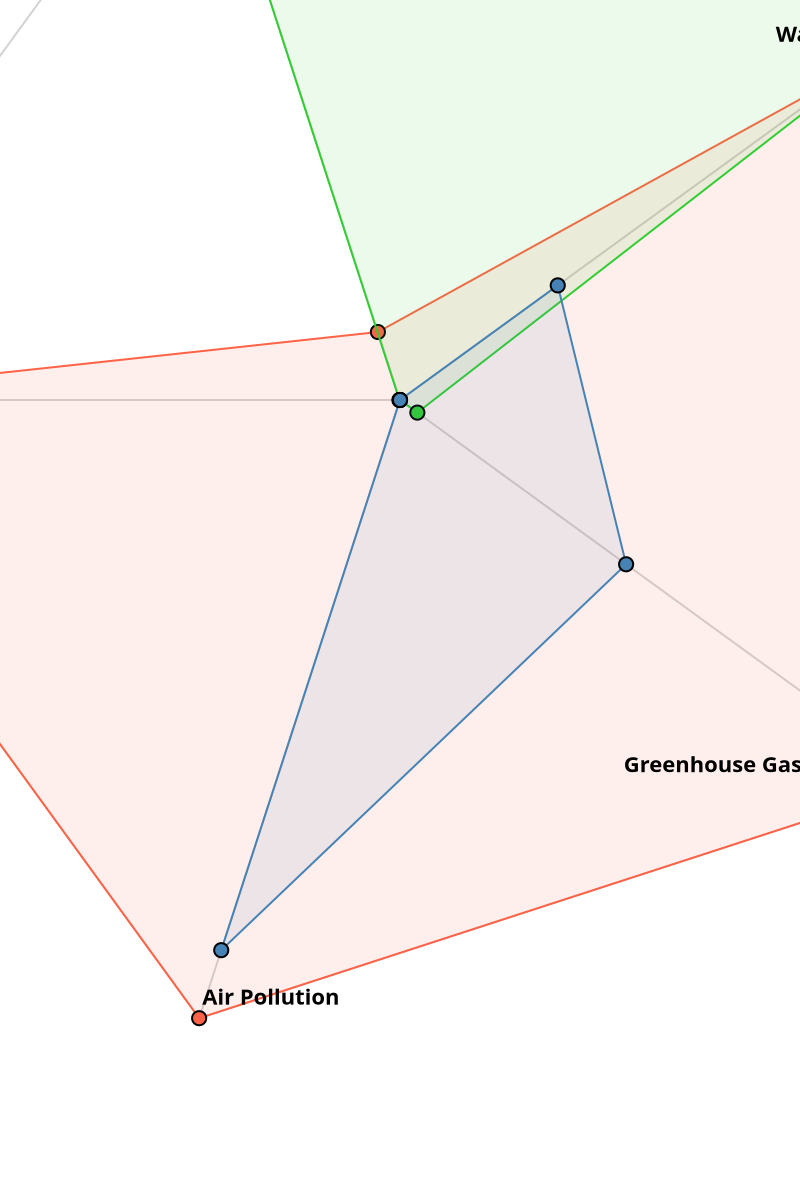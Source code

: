 {
  "$schema": "https://vega.github.io/schema/vega/v5.json",
  "description": "A radar chart example, showing multiple dimensions in a radial layout.",
  "width": 400,
  "height": 600,
  "title": {
    "text": "Environmental Impact of Energy Sources",
    "fontSize": 18,
    "fontWeight": "bold",
    "anchor": "middle"
  },
  "padding": 525,
  "autosize": {"type": "none", "contains": "padding"},
  "signals": [{"name": "radius", "update": "width / 2"}],
  "data": [
    {
      "name": "table",
      "values": [
        {
          "key": "Greenhouse Gas Emissions",
          "value": 1,
          "category": "Coal",
          "trueValue": 1050
        },
        {
          "key": "Air Pollution",
          "value": 1,
          "category": "Coal",
          "trueValue": 5.08
        },
        {"key": "Waste", "value": 1, "category": "Coal", "trueValue": 34.25},
        {
          "key": "Nuclear Waste",
          "value": 0.11,
          "category": "Coal",
          "trueValue": 4.6
        },
        {
          "key": "Water Usage",
          "value": 0.87,
          "category": "Coal",
          "trueValue": 2.6
        },
        {
          "key": "Greenhouse Gas Emissions",
          "value": 0.033,
          "category": "Nuclear",
          "trueValue": 35
        },
        {
          "key": "Air Pollution",
          "value": 0,
          "category": "Nuclear",
          "trueValue": 0
        },
        {
          "key": "Waste",
          "value": 0.0009,
          "category": "Nuclear",
          "trueValue": 0.03
        },
        {
          "key": "Nuclear Waste",
          "value": 1,
          "category": "Nuclear",
          "trueValue": "42"
        },
        {
          "key": "Water Usage",
          "value": 1,
          "category": "Nuclear",
          "trueValue": "3"
        },
        {
          "key": "Greenhouse Gas Emissions",
          "value": 0.43,
          "category": "Natural Gas",
          "trueValue": 450
        },
        {
          "key": "Air Pollution",
          "value": 0.89,
          "category": "Natural Gas",
          "trueValue": 4.55
        },
        {"key": "Waste", "value": 0, "category": "Natural Gas", "trueValue": 0},
        {
          "key": "Nuclear Waste",
          "value": 0,
          "category": "Natural Gas",
          "trueValue": 0
        },
        {
          "key": "Water Usage",
          "value": 0.3,
          "category": "Natural Gas",
          "trueValue": 0.9
        }
      ]
    },
    {
      "name": "keys",
      "source": "table",
      "transform": [{"type": "aggregate", "groupby": ["key"]}]
    }
  ],
  "scales": [
    {
      "name": "angular",
      "type": "point",
      "range": {"signal": "[-PI, PI]"},
      "padding": 0.5,
      "domain": {"data": "table", "field": "key"}
    },
    {
      "name": "radial",
      "type": "linear",
      "range": {"signal": "[0, radius]"},
      "zero": true,
      "nice": false,
      "domain": {"data": "table", "field": "value"},
      "domainMin": 0
    },
    {
      "name": "color",
      "type": "ordinal",
      "domain": {"data": "table", "field": "category"},
      "range": ["#ff6347", "#32cd32", "#4682b4"]
    }
  ],
  "legends": [
    {
      "fill": "color",
      "title": "Energy Source",
      "orient": "right",
      "padding": 10,
      "legendX": 300,
      "legendY": 350
    }
  ],
  "encode": {"enter": {"x": {"signal": "radius"}, "y": {"signal": "radius"}}},
  "marks": [
    {
      "type": "group",
      "name": "categories",
      "zindex": 1,
      "from": {
        "facet": {"data": "table", "name": "facet", "groupby": ["category"]}
      },
      "marks": [
        {
          "type": "line",
          "name": "category-line",
          "from": {"data": "facet"},
          "encode": {
            "enter": {
              "interpolate": {"value": "linear-closed"},
              "x": {
                "signal": "scale('radial', datum.value) * cos(scale('angular', datum.key))"
              },
              "y": {
                "signal": "scale('radial', datum.value) * sin(scale('angular', datum.key))"
              },
              "stroke": {"scale": "color", "field": "category"},
              "strokeWidth": {"value": 1},
              "fill": {"scale": "color", "field": "category"},
              "fillOpacity": {"value": 0.1}
            }
          }
        },
        {
          "type": "symbol",
          "name": "category-point",
          "from": {"data": "facet"},
          "encode": {
            "enter": {
              "x": {
                "signal": "scale('radial', datum.value) * cos(scale('angular', datum.key))"
              },
              "y": {
                "signal": "scale('radial', datum.value) * sin(scale('angular', datum.key))"
              },
              "size": {"value": 50},
              "fill": {"scale": "color", "field": "category"},
              "stroke": {"value": "black"},
              "tooltip": {
                "signal": "{'Category': datum.category, 'Metric': datum.key, 'Weight (g)': datum.trueValue}"
              }
            }
          }
        }
      ]
    },
    {
      "type": "rule",
      "name": "radial-grid",
      "from": {"data": "keys"},
      "zindex": 0,
      "encode": {
        "enter": {
          "x": {"value": 0},
          "y": {"value": 0},
          "x2": {"signal": "radius * cos(scale('angular', datum.key))"},
          "y2": {"signal": "radius * sin(scale('angular', datum.key))"},
          "stroke": {"value": "lightgray"},
          "strokeWidth": {"value": 1}
        }
      }
    },
    {
      "type": "text",
      "name": "key-label",
      "from": {"data": "keys"},
      "zindex": 1,
      "encode": {
        "enter": {
          "x": {"signal": "(radius + 5) * cos(scale('angular', datum.key))"},
          "y": {"signal": "(radius + 5) * sin(scale('angular', datum.key))"},
          "text": {"field": "key"},
          "align": [
            {
              "test": "abs(scale('angular', datum.key)) > PI / 2",
              "value": "right"
            },
            {"value": "left"}
          ],
          "baseline": [
            {"test": "scale('angular', datum.key) > 0", "value": "top"},
            {"test": "scale('angular', datum.key) == 0", "value": "middle"},
            {"value": "bottom"}
          ],
          "fill": {"value": "black"},
          "fontWeight": {"value": "bold"}
        }
      }
    },
    {
      "type": "line",
      "name": "outer-line",
      "from": {"data": "radial-grid"},
      "encode": {
        "enter": {
          "interpolate": {"value": "linear-closed"},
          "x": {"field": "x2"},
          "y": {"field": "y2"},
          "stroke": {"value": "lightgray"},
          "strokeWidth": {"value": 1}
        }
      }
    }
  ],
  "config": {}
}
